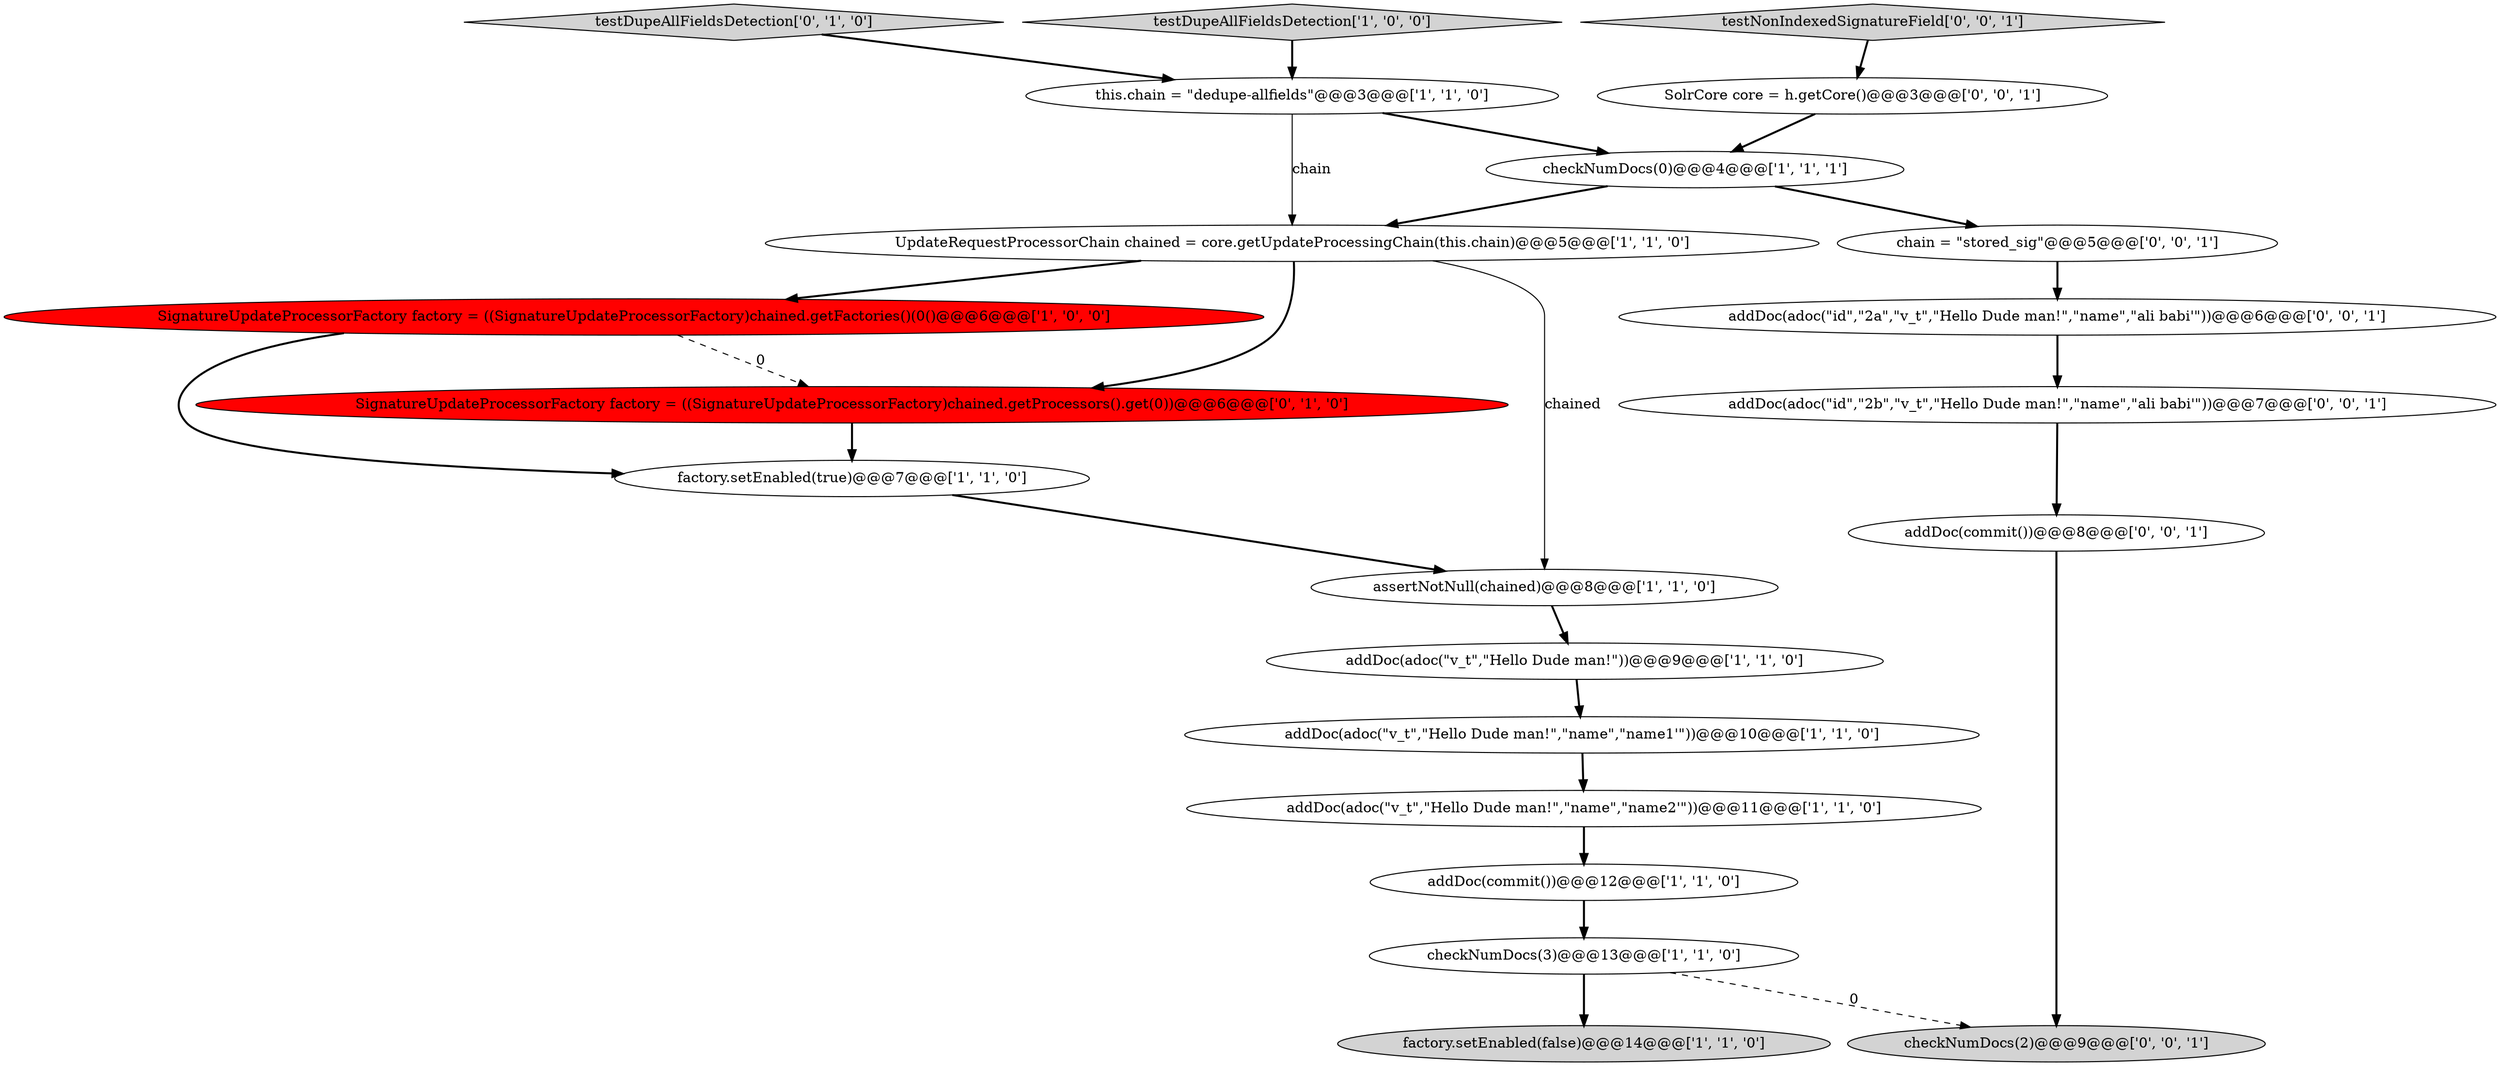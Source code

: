 digraph {
5 [style = filled, label = "factory.setEnabled(false)@@@14@@@['1', '1', '0']", fillcolor = lightgray, shape = ellipse image = "AAA0AAABBB1BBB"];
9 [style = filled, label = "assertNotNull(chained)@@@8@@@['1', '1', '0']", fillcolor = white, shape = ellipse image = "AAA0AAABBB1BBB"];
8 [style = filled, label = "SignatureUpdateProcessorFactory factory = ((SignatureUpdateProcessorFactory)chained.getFactories()(0()@@@6@@@['1', '0', '0']", fillcolor = red, shape = ellipse image = "AAA1AAABBB1BBB"];
6 [style = filled, label = "addDoc(adoc(\"v_t\",\"Hello Dude man!\"))@@@9@@@['1', '1', '0']", fillcolor = white, shape = ellipse image = "AAA0AAABBB1BBB"];
18 [style = filled, label = "addDoc(adoc(\"id\",\"2b\",\"v_t\",\"Hello Dude man!\",\"name\",\"ali babi'\"))@@@7@@@['0', '0', '1']", fillcolor = white, shape = ellipse image = "AAA0AAABBB3BBB"];
12 [style = filled, label = "addDoc(commit())@@@12@@@['1', '1', '0']", fillcolor = white, shape = ellipse image = "AAA0AAABBB1BBB"];
2 [style = filled, label = "addDoc(adoc(\"v_t\",\"Hello Dude man!\",\"name\",\"name2'\"))@@@11@@@['1', '1', '0']", fillcolor = white, shape = ellipse image = "AAA0AAABBB1BBB"];
21 [style = filled, label = "checkNumDocs(2)@@@9@@@['0', '0', '1']", fillcolor = lightgray, shape = ellipse image = "AAA0AAABBB3BBB"];
15 [style = filled, label = "SolrCore core = h.getCore()@@@3@@@['0', '0', '1']", fillcolor = white, shape = ellipse image = "AAA0AAABBB3BBB"];
1 [style = filled, label = "this.chain = \"dedupe-allfields\"@@@3@@@['1', '1', '0']", fillcolor = white, shape = ellipse image = "AAA0AAABBB1BBB"];
11 [style = filled, label = "factory.setEnabled(true)@@@7@@@['1', '1', '0']", fillcolor = white, shape = ellipse image = "AAA0AAABBB1BBB"];
13 [style = filled, label = "testDupeAllFieldsDetection['0', '1', '0']", fillcolor = lightgray, shape = diamond image = "AAA0AAABBB2BBB"];
4 [style = filled, label = "testDupeAllFieldsDetection['1', '0', '0']", fillcolor = lightgray, shape = diamond image = "AAA0AAABBB1BBB"];
20 [style = filled, label = "addDoc(adoc(\"id\",\"2a\",\"v_t\",\"Hello Dude man!\",\"name\",\"ali babi'\"))@@@6@@@['0', '0', '1']", fillcolor = white, shape = ellipse image = "AAA0AAABBB3BBB"];
14 [style = filled, label = "SignatureUpdateProcessorFactory factory = ((SignatureUpdateProcessorFactory)chained.getProcessors().get(0))@@@6@@@['0', '1', '0']", fillcolor = red, shape = ellipse image = "AAA1AAABBB2BBB"];
17 [style = filled, label = "addDoc(commit())@@@8@@@['0', '0', '1']", fillcolor = white, shape = ellipse image = "AAA0AAABBB3BBB"];
7 [style = filled, label = "addDoc(adoc(\"v_t\",\"Hello Dude man!\",\"name\",\"name1'\"))@@@10@@@['1', '1', '0']", fillcolor = white, shape = ellipse image = "AAA0AAABBB1BBB"];
10 [style = filled, label = "checkNumDocs(3)@@@13@@@['1', '1', '0']", fillcolor = white, shape = ellipse image = "AAA0AAABBB1BBB"];
3 [style = filled, label = "checkNumDocs(0)@@@4@@@['1', '1', '1']", fillcolor = white, shape = ellipse image = "AAA0AAABBB1BBB"];
0 [style = filled, label = "UpdateRequestProcessorChain chained = core.getUpdateProcessingChain(this.chain)@@@5@@@['1', '1', '0']", fillcolor = white, shape = ellipse image = "AAA0AAABBB1BBB"];
16 [style = filled, label = "testNonIndexedSignatureField['0', '0', '1']", fillcolor = lightgray, shape = diamond image = "AAA0AAABBB3BBB"];
19 [style = filled, label = "chain = \"stored_sig\"@@@5@@@['0', '0', '1']", fillcolor = white, shape = ellipse image = "AAA0AAABBB3BBB"];
16->15 [style = bold, label=""];
1->0 [style = solid, label="chain"];
10->21 [style = dashed, label="0"];
19->20 [style = bold, label=""];
1->3 [style = bold, label=""];
18->17 [style = bold, label=""];
0->9 [style = solid, label="chained"];
8->14 [style = dashed, label="0"];
11->9 [style = bold, label=""];
15->3 [style = bold, label=""];
13->1 [style = bold, label=""];
2->12 [style = bold, label=""];
3->0 [style = bold, label=""];
9->6 [style = bold, label=""];
20->18 [style = bold, label=""];
0->14 [style = bold, label=""];
12->10 [style = bold, label=""];
10->5 [style = bold, label=""];
3->19 [style = bold, label=""];
7->2 [style = bold, label=""];
0->8 [style = bold, label=""];
4->1 [style = bold, label=""];
6->7 [style = bold, label=""];
8->11 [style = bold, label=""];
14->11 [style = bold, label=""];
17->21 [style = bold, label=""];
}
